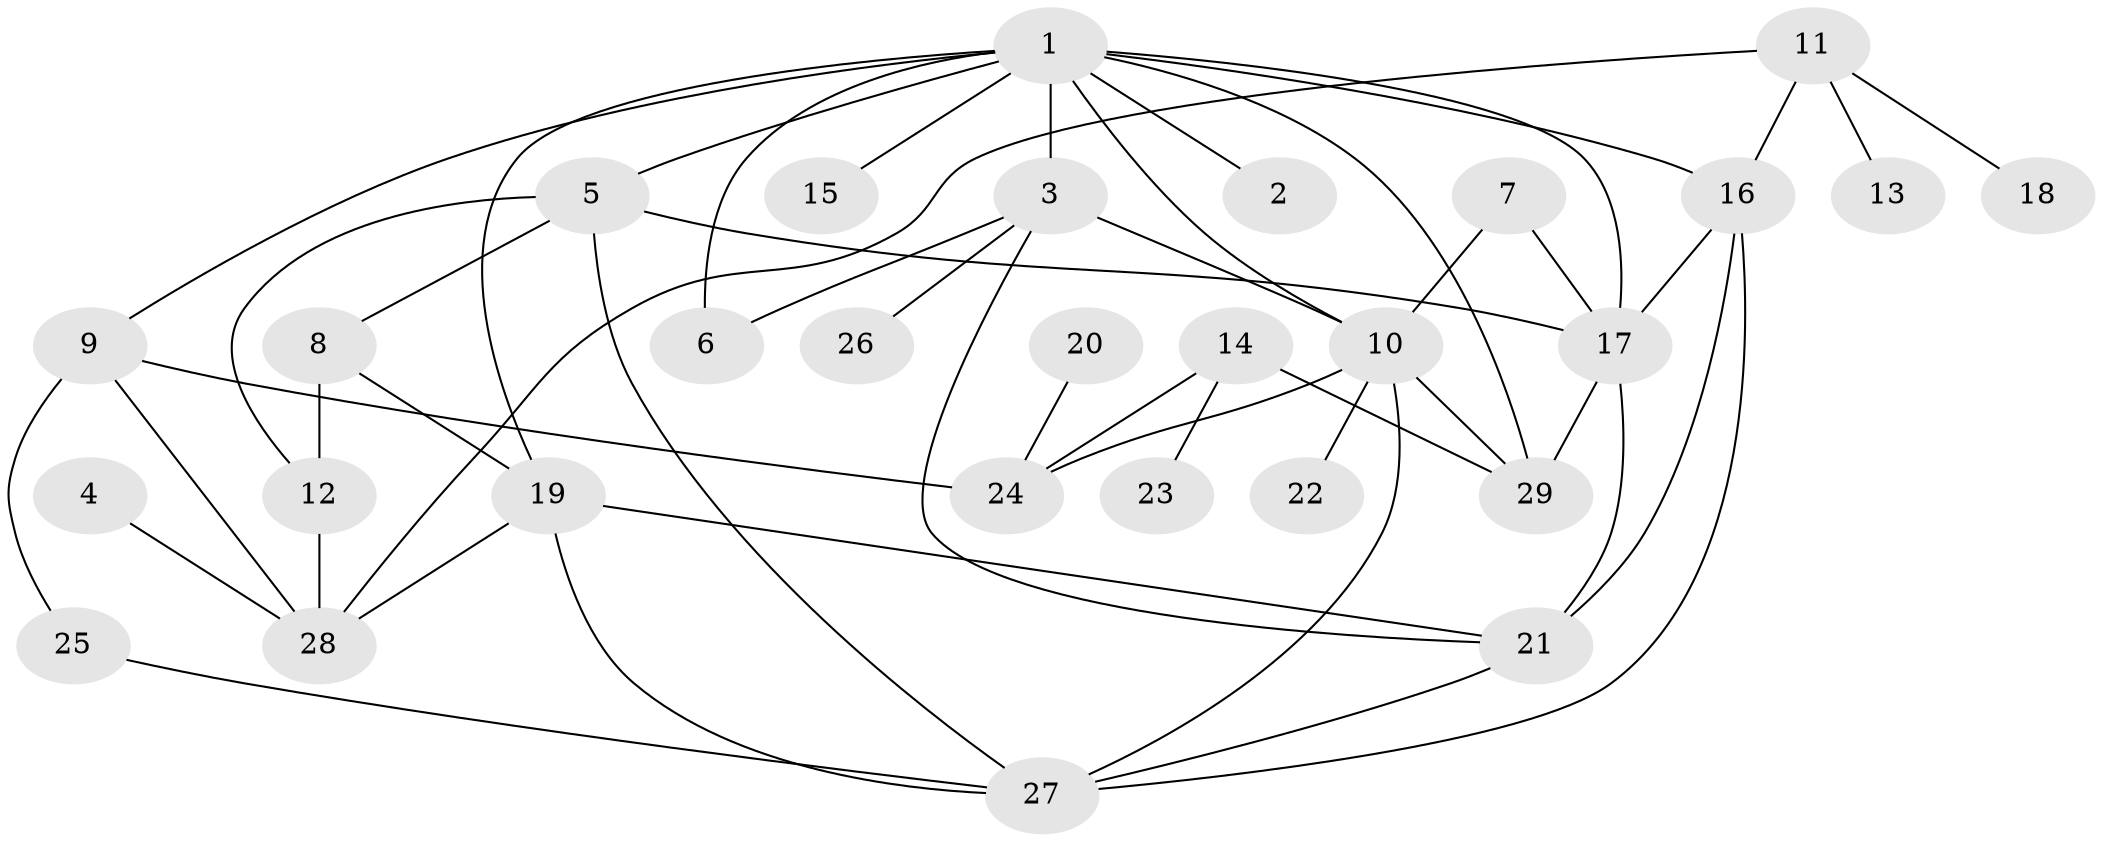 // original degree distribution, {4: 0.13793103448275862, 9: 0.017241379310344827, 6: 0.06896551724137931, 2: 0.27586206896551724, 1: 0.27586206896551724, 5: 0.05172413793103448, 3: 0.15517241379310345, 7: 0.017241379310344827}
// Generated by graph-tools (version 1.1) at 2025/49/03/09/25 03:49:21]
// undirected, 29 vertices, 50 edges
graph export_dot {
graph [start="1"]
  node [color=gray90,style=filled];
  1;
  2;
  3;
  4;
  5;
  6;
  7;
  8;
  9;
  10;
  11;
  12;
  13;
  14;
  15;
  16;
  17;
  18;
  19;
  20;
  21;
  22;
  23;
  24;
  25;
  26;
  27;
  28;
  29;
  1 -- 2 [weight=1.0];
  1 -- 3 [weight=1.0];
  1 -- 5 [weight=1.0];
  1 -- 6 [weight=1.0];
  1 -- 9 [weight=1.0];
  1 -- 10 [weight=1.0];
  1 -- 15 [weight=1.0];
  1 -- 16 [weight=1.0];
  1 -- 17 [weight=1.0];
  1 -- 19 [weight=1.0];
  1 -- 29 [weight=1.0];
  3 -- 6 [weight=1.0];
  3 -- 10 [weight=2.0];
  3 -- 21 [weight=1.0];
  3 -- 26 [weight=1.0];
  4 -- 28 [weight=1.0];
  5 -- 8 [weight=1.0];
  5 -- 12 [weight=1.0];
  5 -- 17 [weight=1.0];
  5 -- 27 [weight=1.0];
  7 -- 10 [weight=1.0];
  7 -- 17 [weight=1.0];
  8 -- 12 [weight=1.0];
  8 -- 19 [weight=1.0];
  9 -- 24 [weight=2.0];
  9 -- 25 [weight=1.0];
  9 -- 28 [weight=1.0];
  10 -- 22 [weight=1.0];
  10 -- 24 [weight=1.0];
  10 -- 27 [weight=1.0];
  10 -- 29 [weight=1.0];
  11 -- 13 [weight=1.0];
  11 -- 16 [weight=1.0];
  11 -- 18 [weight=1.0];
  11 -- 28 [weight=1.0];
  12 -- 28 [weight=1.0];
  14 -- 23 [weight=1.0];
  14 -- 24 [weight=1.0];
  14 -- 29 [weight=1.0];
  16 -- 17 [weight=1.0];
  16 -- 21 [weight=1.0];
  16 -- 27 [weight=1.0];
  17 -- 21 [weight=1.0];
  17 -- 29 [weight=1.0];
  19 -- 21 [weight=1.0];
  19 -- 27 [weight=1.0];
  19 -- 28 [weight=1.0];
  20 -- 24 [weight=1.0];
  21 -- 27 [weight=1.0];
  25 -- 27 [weight=1.0];
}
